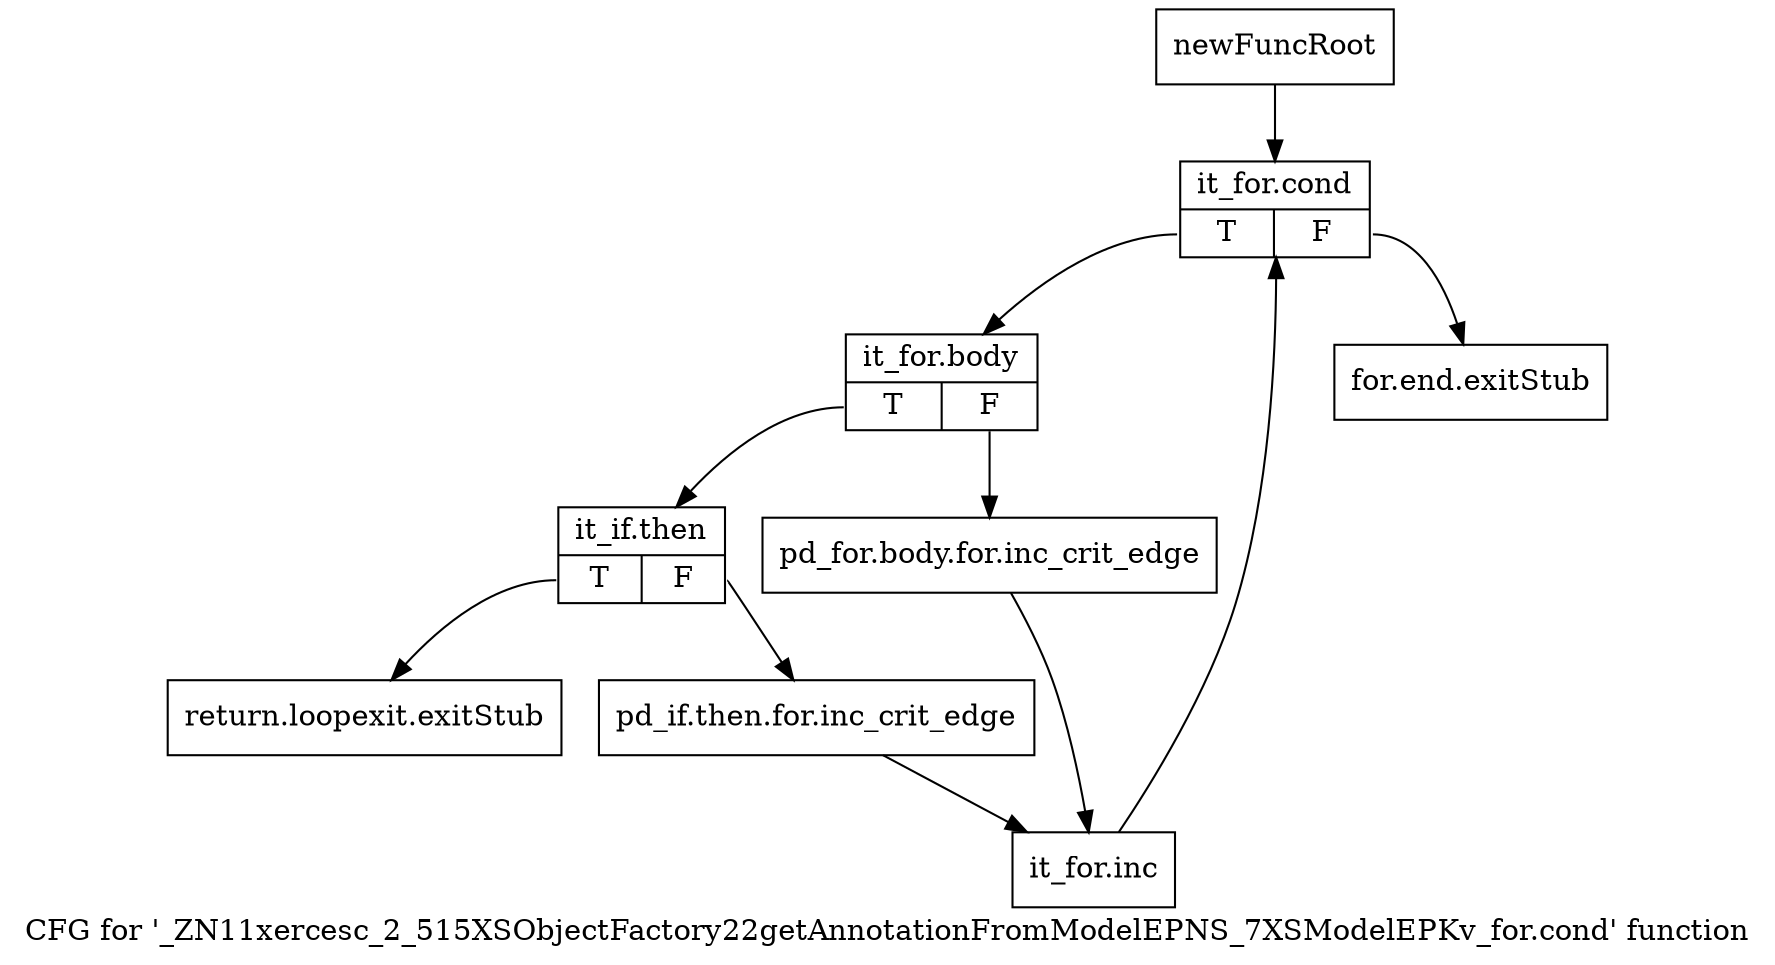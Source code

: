 digraph "CFG for '_ZN11xercesc_2_515XSObjectFactory22getAnnotationFromModelEPNS_7XSModelEPKv_for.cond' function" {
	label="CFG for '_ZN11xercesc_2_515XSObjectFactory22getAnnotationFromModelEPNS_7XSModelEPKv_for.cond' function";

	Node0x9c10960 [shape=record,label="{newFuncRoot}"];
	Node0x9c10960 -> Node0x9c10a50;
	Node0x9c109b0 [shape=record,label="{for.end.exitStub}"];
	Node0x9c10a00 [shape=record,label="{return.loopexit.exitStub}"];
	Node0x9c10a50 [shape=record,label="{it_for.cond|{<s0>T|<s1>F}}"];
	Node0x9c10a50:s0 -> Node0x9c10aa0;
	Node0x9c10a50:s1 -> Node0x9c109b0;
	Node0x9c10aa0 [shape=record,label="{it_for.body|{<s0>T|<s1>F}}"];
	Node0x9c10aa0:s0 -> Node0x9c10b40;
	Node0x9c10aa0:s1 -> Node0x9c10af0;
	Node0x9c10af0 [shape=record,label="{pd_for.body.for.inc_crit_edge}"];
	Node0x9c10af0 -> Node0x9c10be0;
	Node0x9c10b40 [shape=record,label="{it_if.then|{<s0>T|<s1>F}}"];
	Node0x9c10b40:s0 -> Node0x9c10a00;
	Node0x9c10b40:s1 -> Node0x9c10b90;
	Node0x9c10b90 [shape=record,label="{pd_if.then.for.inc_crit_edge}"];
	Node0x9c10b90 -> Node0x9c10be0;
	Node0x9c10be0 [shape=record,label="{it_for.inc}"];
	Node0x9c10be0 -> Node0x9c10a50;
}

